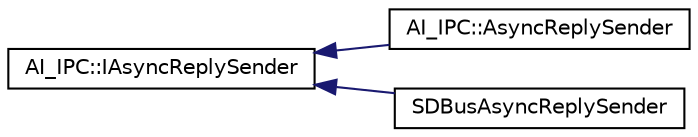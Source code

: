 digraph "Graphical Class Hierarchy"
{
 // LATEX_PDF_SIZE
  edge [fontname="Helvetica",fontsize="10",labelfontname="Helvetica",labelfontsize="10"];
  node [fontname="Helvetica",fontsize="10",shape=record];
  rankdir="LR";
  Node0 [label="AI_IPC::IAsyncReplySender",height=0.2,width=0.4,color="black", fillcolor="white", style="filled",URL="$classAI__IPC_1_1IAsyncReplySender.html",tooltip="Helper class to send reply of a method call asynchronously."];
  Node0 -> Node1 [dir="back",color="midnightblue",fontsize="10",style="solid",fontname="Helvetica"];
  Node1 [label="AI_IPC::AsyncReplySender",height=0.2,width=0.4,color="black", fillcolor="white", style="filled",URL="$classAI__IPC_1_1AsyncReplySender.html",tooltip=" "];
  Node0 -> Node2 [dir="back",color="midnightblue",fontsize="10",style="solid",fontname="Helvetica"];
  Node2 [label="SDBusAsyncReplySender",height=0.2,width=0.4,color="black", fillcolor="white", style="filled",URL="$classSDBusAsyncReplySender.html",tooltip=" "];
}

